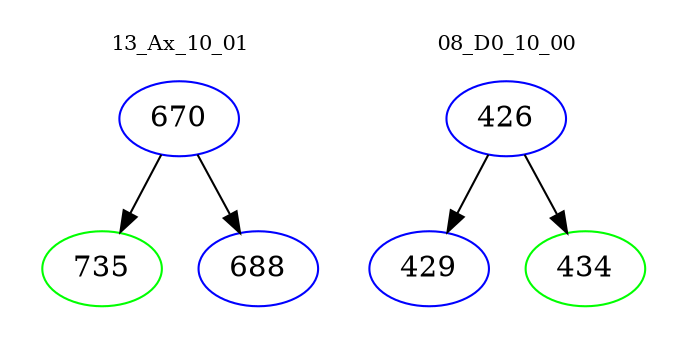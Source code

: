 digraph{
subgraph cluster_0 {
color = white
label = "13_Ax_10_01";
fontsize=10;
T0_670 [label="670", color="blue"]
T0_670 -> T0_735 [color="black"]
T0_735 [label="735", color="green"]
T0_670 -> T0_688 [color="black"]
T0_688 [label="688", color="blue"]
}
subgraph cluster_1 {
color = white
label = "08_D0_10_00";
fontsize=10;
T1_426 [label="426", color="blue"]
T1_426 -> T1_429 [color="black"]
T1_429 [label="429", color="blue"]
T1_426 -> T1_434 [color="black"]
T1_434 [label="434", color="green"]
}
}
